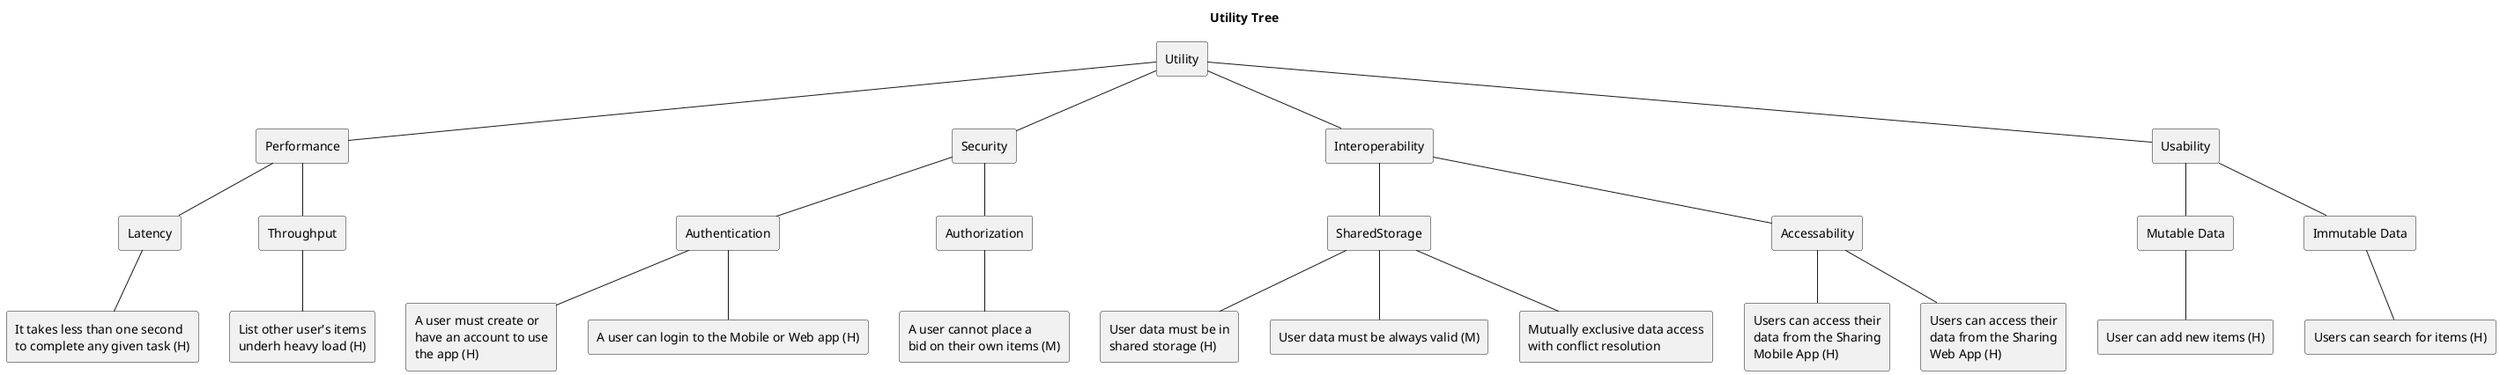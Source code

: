 @startuml
title "Utility Tree"
agent Utility
agent Performance
agent Security
agent Interoperability
agent Usability
Utility -- Performance
Utility -- Security
Utility -- Interoperability
Utility -- Usability
agent Latency
agent Throughput
Performance -- Latency
Performance -- Throughput
agent "It takes less than one second\nto complete any given task (H)" as Latency1
Latency -- Latency1
agent "List other user's items\nunderh heavy load (H)" as Throughput1
Throughput -- Throughput1
agent Authentication
agent Authorization
Security -- Authentication
Security -- Authorization
agent "A user must create or\nhave an account to use\nthe app (H)" as Authentication1
agent "A user can login to the Mobile or Web app (H)" as Authentication2
agent "A user cannot place a\nbid on their own items (M)" as Authorization1
Authentication -- Authentication1
Authentication -- Authentication2
Authorization -- Authorization1
agent SharedStorage
agent Accessability
Interoperability -- SharedStorage
Interoperability -- Accessability
agent "User data must be in\nshared storage (H)" as SharedStorage1
agent "User data must be always valid (M)" as SharedStorage2
agent "Mutually exclusive data access\nwith conflict resolution" as SharedStorage3
agent "Users can access their\ndata from the Sharing\nMobile App (H)" as Accessability1
agent "Users can access their\ndata from the Sharing\nWeb App (H)" as Accessability2
SharedStorage -- SharedStorage1
SharedStorage -- SharedStorage2
SharedStorage -- SharedStorage3
Accessability -- Accessability1
Accessability -- Accessability2
agent "Mutable Data" as Mutable
agent "Immutable Data" as Immutable
Usability -- Mutable
Usability -- Immutable
agent "Users can search for items (H)" as Search
agent "User can add new items (H)" as Add
Mutable -- Add
Immutable -- Search
@enduml